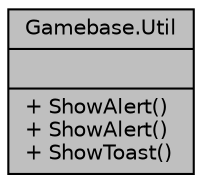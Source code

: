digraph "Gamebase.Util"
{
  edge [fontname="Helvetica",fontsize="10",labelfontname="Helvetica",labelfontsize="10"];
  node [fontname="Helvetica",fontsize="10",shape=record];
  Node1 [label="{Gamebase.Util\n||+ ShowAlert()\l+ ShowAlert()\l+ ShowToast()\l}",height=0.2,width=0.4,color="black", fillcolor="grey75", style="filled", fontcolor="black"];
}
